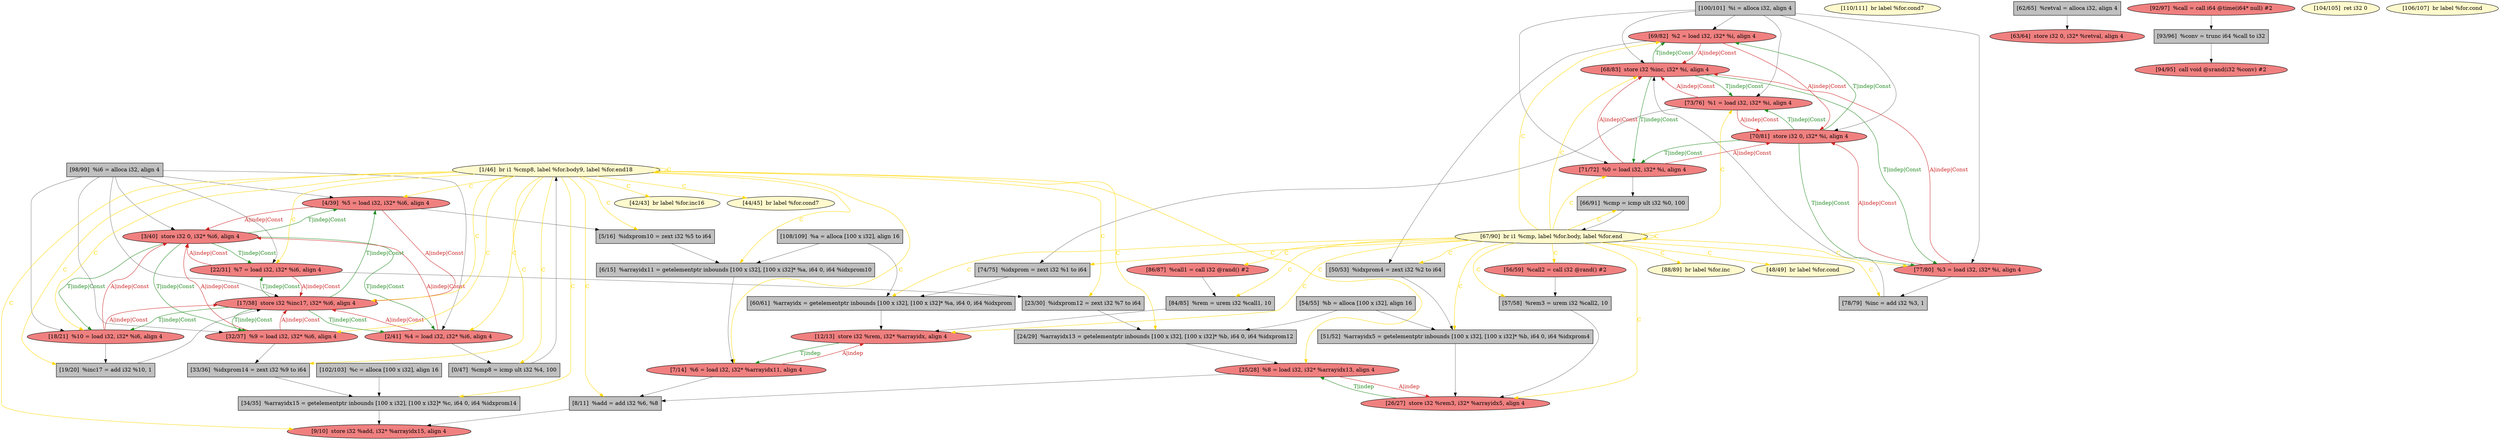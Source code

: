 
digraph G {


node110 [fillcolor=lightcoral,label="[86/87]  %call1 = call i32 @rand() #2",shape=ellipse,style=filled ]
node108 [fillcolor=lemonchiffon,label="[110/111]  br label %for.cond7",shape=ellipse,style=filled ]
node106 [fillcolor=lightcoral,label="[73/76]  %1 = load i32, i32* %i, align 4",shape=ellipse,style=filled ]
node105 [fillcolor=grey,label="[51/52]  %arrayidx5 = getelementptr inbounds [100 x i32], [100 x i32]* %b, i64 0, i64 %idxprom4",shape=rectangle,style=filled ]
node103 [fillcolor=lightcoral,label="[63/64]  store i32 0, i32* %retval, align 4",shape=ellipse,style=filled ]
node101 [fillcolor=lightcoral,label="[3/40]  store i32 0, i32* %i6, align 4",shape=ellipse,style=filled ]
node100 [fillcolor=grey,label="[23/30]  %idxprom12 = zext i32 %7 to i64",shape=rectangle,style=filled ]
node111 [fillcolor=grey,label="[84/85]  %rem = urem i32 %call1, 10",shape=rectangle,style=filled ]
node99 [fillcolor=lemonchiffon,label="[88/89]  br label %for.inc",shape=ellipse,style=filled ]
node94 [fillcolor=grey,label="[8/11]  %add = add i32 %6, %8",shape=rectangle,style=filled ]
node92 [fillcolor=lemonchiffon,label="[42/43]  br label %for.inc16",shape=ellipse,style=filled ]
node71 [fillcolor=grey,label="[98/99]  %i6 = alloca i32, align 4",shape=rectangle,style=filled ]
node102 [fillcolor=lemonchiffon,label="[44/45]  br label %for.cond7",shape=ellipse,style=filled ]
node70 [fillcolor=lightcoral,label="[92/97]  %call = call i64 @time(i64* null) #2",shape=ellipse,style=filled ]
node82 [fillcolor=lightcoral,label="[4/39]  %5 = load i32, i32* %i6, align 4",shape=ellipse,style=filled ]
node96 [fillcolor=grey,label="[34/35]  %arrayidx15 = getelementptr inbounds [100 x i32], [100 x i32]* %c, i64 0, i64 %idxprom14",shape=rectangle,style=filled ]
node67 [fillcolor=grey,label="[66/91]  %cmp = icmp ult i32 %0, 100",shape=rectangle,style=filled ]
node66 [fillcolor=grey,label="[62/65]  %retval = alloca i32, align 4",shape=rectangle,style=filled ]
node95 [fillcolor=lemonchiffon,label="[104/105]  ret i32 0",shape=ellipse,style=filled ]
node65 [fillcolor=grey,label="[60/61]  %arrayidx = getelementptr inbounds [100 x i32], [100 x i32]* %a, i64 0, i64 %idxprom",shape=rectangle,style=filled ]
node62 [fillcolor=lightcoral,label="[56/59]  %call2 = call i32 @rand() #2",shape=ellipse,style=filled ]
node68 [fillcolor=lightcoral,label="[2/41]  %4 = load i32, i32* %i6, align 4",shape=ellipse,style=filled ]
node64 [fillcolor=lightcoral,label="[12/13]  store i32 %rem, i32* %arrayidx, align 4",shape=ellipse,style=filled ]
node73 [fillcolor=grey,label="[100/101]  %i = alloca i32, align 4",shape=rectangle,style=filled ]
node57 [fillcolor=lemonchiffon,label="[48/49]  br label %for.cond",shape=ellipse,style=filled ]
node104 [fillcolor=grey,label="[78/79]  %inc = add i32 %3, 1",shape=rectangle,style=filled ]
node58 [fillcolor=grey,label="[50/53]  %idxprom4 = zext i32 %2 to i64",shape=rectangle,style=filled ]
node87 [fillcolor=lightcoral,label="[68/83]  store i32 %inc, i32* %i, align 4",shape=ellipse,style=filled ]
node63 [fillcolor=lightcoral,label="[18/21]  %10 = load i32, i32* %i6, align 4",shape=ellipse,style=filled ]
node72 [fillcolor=lightcoral,label="[69/82]  %2 = load i32, i32* %i, align 4",shape=ellipse,style=filled ]
node61 [fillcolor=lightcoral,label="[25/28]  %8 = load i32, i32* %arrayidx13, align 4",shape=ellipse,style=filled ]
node79 [fillcolor=lightcoral,label="[77/80]  %3 = load i32, i32* %i, align 4",shape=ellipse,style=filled ]
node80 [fillcolor=lemonchiffon,label="[1/46]  br i1 %cmp8, label %for.body9, label %for.end18",shape=ellipse,style=filled ]
node59 [fillcolor=grey,label="[54/55]  %b = alloca [100 x i32], align 16",shape=rectangle,style=filled ]
node98 [fillcolor=grey,label="[108/109]  %a = alloca [100 x i32], align 16",shape=rectangle,style=filled ]
node77 [fillcolor=lightcoral,label="[71/72]  %0 = load i32, i32* %i, align 4",shape=ellipse,style=filled ]
node60 [fillcolor=lightcoral,label="[26/27]  store i32 %rem3, i32* %arrayidx5, align 4",shape=ellipse,style=filled ]
node107 [fillcolor=grey,label="[5/16]  %idxprom10 = zext i32 %5 to i64",shape=rectangle,style=filled ]
node97 [fillcolor=lemonchiffon,label="[106/107]  br label %for.cond",shape=ellipse,style=filled ]
node91 [fillcolor=grey,label="[24/29]  %arrayidx13 = getelementptr inbounds [100 x i32], [100 x i32]* %b, i64 0, i64 %idxprom12",shape=rectangle,style=filled ]
node109 [fillcolor=lightcoral,label="[94/95]  call void @srand(i32 %conv) #2",shape=ellipse,style=filled ]
node74 [fillcolor=grey,label="[102/103]  %c = alloca [100 x i32], align 16",shape=rectangle,style=filled ]
node90 [fillcolor=grey,label="[33/36]  %idxprom14 = zext i32 %9 to i64",shape=rectangle,style=filled ]
node86 [fillcolor=grey,label="[57/58]  %rem3 = urem i32 %call2, 10",shape=rectangle,style=filled ]
node75 [fillcolor=lightcoral,label="[32/37]  %9 = load i32, i32* %i6, align 4",shape=ellipse,style=filled ]
node56 [fillcolor=grey,label="[0/47]  %cmp8 = icmp ult i32 %4, 100",shape=rectangle,style=filled ]
node76 [fillcolor=lemonchiffon,label="[67/90]  br i1 %cmp, label %for.body, label %for.end",shape=ellipse,style=filled ]
node78 [fillcolor=lightcoral,label="[22/31]  %7 = load i32, i32* %i6, align 4",shape=ellipse,style=filled ]
node69 [fillcolor=grey,label="[74/75]  %idxprom = zext i32 %1 to i64",shape=rectangle,style=filled ]
node81 [fillcolor=grey,label="[93/96]  %conv = trunc i64 %call to i32",shape=rectangle,style=filled ]
node84 [fillcolor=lightcoral,label="[7/14]  %6 = load i32, i32* %arrayidx11, align 4",shape=ellipse,style=filled ]
node83 [fillcolor=grey,label="[19/20]  %inc17 = add i32 %10, 1",shape=rectangle,style=filled ]
node85 [fillcolor=lightcoral,label="[70/81]  store i32 0, i32* %i, align 4",shape=ellipse,style=filled ]
node93 [fillcolor=lightcoral,label="[9/10]  store i32 %add, i32* %arrayidx15, align 4",shape=ellipse,style=filled ]
node88 [fillcolor=grey,label="[6/15]  %arrayidx11 = getelementptr inbounds [100 x i32], [100 x i32]* %a, i64 0, i64 %idxprom10",shape=rectangle,style=filled ]
node89 [fillcolor=lightcoral,label="[17/38]  store i32 %inc17, i32* %i6, align 4",shape=ellipse,style=filled ]

node63->node101 [style=solid,color=firebrick3,label="A|indep|Const",penwidth=1.0,fontcolor=firebrick3 ]
node87->node77 [style=solid,color=forestgreen,label="T|indep|Const",penwidth=1.0,fontcolor=forestgreen ]
node90->node96 [style=solid,color=black,label="",penwidth=0.5,fontcolor=black ]
node75->node101 [style=solid,color=firebrick3,label="A|indep|Const",penwidth=1.0,fontcolor=firebrick3 ]
node77->node85 [style=solid,color=firebrick3,label="A|indep|Const",penwidth=1.0,fontcolor=firebrick3 ]
node76->node111 [style=solid,color=gold,label="C",penwidth=1.0,fontcolor=gold ]
node84->node64 [style=solid,color=firebrick3,label="A|indep",penwidth=1.0,fontcolor=firebrick3 ]
node60->node61 [style=solid,color=forestgreen,label="T|indep",penwidth=1.0,fontcolor=forestgreen ]
node87->node72 [style=solid,color=forestgreen,label="T|indep|Const",penwidth=1.0,fontcolor=forestgreen ]
node80->node56 [style=solid,color=gold,label="C",penwidth=1.0,fontcolor=gold ]
node79->node104 [style=solid,color=black,label="",penwidth=0.5,fontcolor=black ]
node101->node82 [style=solid,color=forestgreen,label="T|indep|Const",penwidth=1.0,fontcolor=forestgreen ]
node63->node83 [style=solid,color=black,label="",penwidth=0.5,fontcolor=black ]
node65->node64 [style=solid,color=black,label="",penwidth=0.5,fontcolor=black ]
node80->node75 [style=solid,color=gold,label="C",penwidth=1.0,fontcolor=gold ]
node69->node65 [style=solid,color=black,label="",penwidth=0.5,fontcolor=black ]
node73->node72 [style=solid,color=black,label="",penwidth=0.5,fontcolor=black ]
node76->node67 [style=solid,color=gold,label="C",penwidth=1.0,fontcolor=gold ]
node85->node106 [style=solid,color=forestgreen,label="T|indep|Const",penwidth=1.0,fontcolor=forestgreen ]
node72->node87 [style=solid,color=firebrick3,label="A|indep|Const",penwidth=1.0,fontcolor=firebrick3 ]
node82->node107 [style=solid,color=black,label="",penwidth=0.5,fontcolor=black ]
node71->node68 [style=solid,color=black,label="",penwidth=0.5,fontcolor=black ]
node85->node79 [style=solid,color=forestgreen,label="T|indep|Const",penwidth=1.0,fontcolor=forestgreen ]
node79->node85 [style=solid,color=firebrick3,label="A|indep|Const",penwidth=1.0,fontcolor=firebrick3 ]
node72->node85 [style=solid,color=firebrick3,label="A|indep|Const",penwidth=1.0,fontcolor=firebrick3 ]
node86->node60 [style=solid,color=black,label="",penwidth=0.5,fontcolor=black ]
node72->node58 [style=solid,color=black,label="",penwidth=0.5,fontcolor=black ]
node71->node78 [style=solid,color=black,label="",penwidth=0.5,fontcolor=black ]
node74->node96 [style=solid,color=black,label="",penwidth=0.5,fontcolor=black ]
node70->node81 [style=solid,color=black,label="",penwidth=0.5,fontcolor=black ]
node76->node104 [style=solid,color=gold,label="C",penwidth=1.0,fontcolor=gold ]
node101->node75 [style=solid,color=forestgreen,label="T|indep|Const",penwidth=1.0,fontcolor=forestgreen ]
node85->node77 [style=solid,color=forestgreen,label="T|indep|Const",penwidth=1.0,fontcolor=forestgreen ]
node101->node68 [style=solid,color=forestgreen,label="T|indep|Const",penwidth=1.0,fontcolor=forestgreen ]
node89->node78 [style=solid,color=forestgreen,label="T|indep|Const",penwidth=1.0,fontcolor=forestgreen ]
node82->node89 [style=solid,color=firebrick3,label="A|indep|Const",penwidth=1.0,fontcolor=firebrick3 ]
node89->node82 [style=solid,color=forestgreen,label="T|indep|Const",penwidth=1.0,fontcolor=forestgreen ]
node78->node89 [style=solid,color=firebrick3,label="A|indep|Const",penwidth=1.0,fontcolor=firebrick3 ]
node89->node75 [style=solid,color=forestgreen,label="T|indep|Const",penwidth=1.0,fontcolor=forestgreen ]
node101->node63 [style=solid,color=forestgreen,label="T|indep|Const",penwidth=1.0,fontcolor=forestgreen ]
node80->node100 [style=solid,color=gold,label="C",penwidth=1.0,fontcolor=gold ]
node77->node87 [style=solid,color=firebrick3,label="A|indep|Const",penwidth=1.0,fontcolor=firebrick3 ]
node89->node68 [style=solid,color=forestgreen,label="T|indep|Const",penwidth=1.0,fontcolor=forestgreen ]
node80->node63 [style=solid,color=gold,label="C",penwidth=1.0,fontcolor=gold ]
node80->node91 [style=solid,color=gold,label="C",penwidth=1.0,fontcolor=gold ]
node68->node101 [style=solid,color=firebrick3,label="A|indep|Const",penwidth=1.0,fontcolor=firebrick3 ]
node61->node94 [style=solid,color=black,label="",penwidth=0.5,fontcolor=black ]
node81->node109 [style=solid,color=black,label="",penwidth=0.5,fontcolor=black ]
node76->node65 [style=solid,color=gold,label="C",penwidth=1.0,fontcolor=gold ]
node75->node89 [style=solid,color=firebrick3,label="A|indep|Const",penwidth=1.0,fontcolor=firebrick3 ]
node67->node76 [style=solid,color=black,label="",penwidth=0.5,fontcolor=black ]
node73->node79 [style=solid,color=black,label="",penwidth=0.5,fontcolor=black ]
node94->node93 [style=solid,color=black,label="",penwidth=0.5,fontcolor=black ]
node106->node85 [style=solid,color=firebrick3,label="A|indep|Const",penwidth=1.0,fontcolor=firebrick3 ]
node76->node64 [style=solid,color=gold,label="C",penwidth=1.0,fontcolor=gold ]
node80->node94 [style=solid,color=gold,label="C",penwidth=1.0,fontcolor=gold ]
node62->node86 [style=solid,color=black,label="",penwidth=0.5,fontcolor=black ]
node76->node86 [style=solid,color=gold,label="C",penwidth=1.0,fontcolor=gold ]
node80->node93 [style=solid,color=gold,label="C",penwidth=1.0,fontcolor=gold ]
node75->node90 [style=solid,color=black,label="",penwidth=0.5,fontcolor=black ]
node76->node79 [style=solid,color=gold,label="C",penwidth=1.0,fontcolor=gold ]
node80->node84 [style=solid,color=gold,label="C",penwidth=1.0,fontcolor=gold ]
node76->node60 [style=solid,color=gold,label="C",penwidth=1.0,fontcolor=gold ]
node61->node60 [style=solid,color=firebrick3,label="A|indep",penwidth=1.0,fontcolor=firebrick3 ]
node73->node106 [style=solid,color=black,label="",penwidth=0.5,fontcolor=black ]
node88->node84 [style=solid,color=black,label="",penwidth=0.5,fontcolor=black ]
node87->node106 [style=solid,color=forestgreen,label="T|indep|Const",penwidth=1.0,fontcolor=forestgreen ]
node80->node61 [style=solid,color=gold,label="C",penwidth=1.0,fontcolor=gold ]
node80->node78 [style=solid,color=gold,label="C",penwidth=1.0,fontcolor=gold ]
node80->node82 [style=solid,color=gold,label="C",penwidth=1.0,fontcolor=gold ]
node96->node93 [style=solid,color=black,label="",penwidth=0.5,fontcolor=black ]
node77->node67 [style=solid,color=black,label="",penwidth=0.5,fontcolor=black ]
node76->node110 [style=solid,color=gold,label="C",penwidth=1.0,fontcolor=gold ]
node76->node62 [style=solid,color=gold,label="C",penwidth=1.0,fontcolor=gold ]
node80->node68 [style=solid,color=gold,label="C",penwidth=1.0,fontcolor=gold ]
node80->node88 [style=solid,color=gold,label="C",penwidth=1.0,fontcolor=gold ]
node87->node79 [style=solid,color=forestgreen,label="T|indep|Const",penwidth=1.0,fontcolor=forestgreen ]
node80->node89 [style=solid,color=gold,label="C",penwidth=1.0,fontcolor=gold ]
node80->node83 [style=solid,color=gold,label="C",penwidth=1.0,fontcolor=gold ]
node101->node78 [style=solid,color=forestgreen,label="T|indep|Const",penwidth=1.0,fontcolor=forestgreen ]
node71->node75 [style=solid,color=black,label="",penwidth=0.5,fontcolor=black ]
node73->node85 [style=solid,color=black,label="",penwidth=0.5,fontcolor=black ]
node76->node106 [style=solid,color=gold,label="C",penwidth=1.0,fontcolor=gold ]
node80->node80 [style=solid,color=gold,label="C",penwidth=1.0,fontcolor=gold ]
node80->node107 [style=solid,color=gold,label="C",penwidth=1.0,fontcolor=gold ]
node59->node91 [style=solid,color=black,label="",penwidth=0.5,fontcolor=black ]
node100->node91 [style=solid,color=black,label="",penwidth=0.5,fontcolor=black ]
node76->node105 [style=solid,color=gold,label="C",penwidth=1.0,fontcolor=gold ]
node80->node92 [style=solid,color=gold,label="C",penwidth=1.0,fontcolor=gold ]
node80->node90 [style=solid,color=gold,label="C",penwidth=1.0,fontcolor=gold ]
node84->node94 [style=solid,color=black,label="",penwidth=0.5,fontcolor=black ]
node80->node96 [style=solid,color=gold,label="C",penwidth=1.0,fontcolor=gold ]
node76->node99 [style=solid,color=gold,label="C",penwidth=1.0,fontcolor=gold ]
node68->node89 [style=solid,color=firebrick3,label="A|indep|Const",penwidth=1.0,fontcolor=firebrick3 ]
node82->node101 [style=solid,color=firebrick3,label="A|indep|Const",penwidth=1.0,fontcolor=firebrick3 ]
node59->node105 [style=solid,color=black,label="",penwidth=0.5,fontcolor=black ]
node71->node101 [style=solid,color=black,label="",penwidth=0.5,fontcolor=black ]
node98->node88 [style=solid,color=black,label="",penwidth=0.5,fontcolor=black ]
node106->node69 [style=solid,color=black,label="",penwidth=0.5,fontcolor=black ]
node104->node87 [style=solid,color=black,label="",penwidth=0.5,fontcolor=black ]
node111->node64 [style=solid,color=black,label="",penwidth=0.5,fontcolor=black ]
node78->node101 [style=solid,color=firebrick3,label="A|indep|Const",penwidth=1.0,fontcolor=firebrick3 ]
node66->node103 [style=solid,color=black,label="",penwidth=0.5,fontcolor=black ]
node76->node87 [style=solid,color=gold,label="C",penwidth=1.0,fontcolor=gold ]
node80->node102 [style=solid,color=gold,label="C",penwidth=1.0,fontcolor=gold ]
node110->node111 [style=solid,color=black,label="",penwidth=0.5,fontcolor=black ]
node76->node58 [style=solid,color=gold,label="C",penwidth=1.0,fontcolor=gold ]
node73->node87 [style=solid,color=black,label="",penwidth=0.5,fontcolor=black ]
node56->node80 [style=solid,color=black,label="",penwidth=0.5,fontcolor=black ]
node76->node69 [style=solid,color=gold,label="C",penwidth=1.0,fontcolor=gold ]
node71->node82 [style=solid,color=black,label="",penwidth=0.5,fontcolor=black ]
node73->node77 [style=solid,color=black,label="",penwidth=0.5,fontcolor=black ]
node64->node84 [style=solid,color=forestgreen,label="T|indep",penwidth=1.0,fontcolor=forestgreen ]
node105->node60 [style=solid,color=black,label="",penwidth=0.5,fontcolor=black ]
node98->node65 [style=solid,color=black,label="",penwidth=0.5,fontcolor=black ]
node71->node63 [style=solid,color=black,label="",penwidth=0.5,fontcolor=black ]
node76->node72 [style=solid,color=gold,label="C",penwidth=1.0,fontcolor=gold ]
node78->node100 [style=solid,color=black,label="",penwidth=0.5,fontcolor=black ]
node68->node56 [style=solid,color=black,label="",penwidth=0.5,fontcolor=black ]
node76->node77 [style=solid,color=gold,label="C",penwidth=1.0,fontcolor=gold ]
node79->node87 [style=solid,color=firebrick3,label="A|indep|Const",penwidth=1.0,fontcolor=firebrick3 ]
node106->node87 [style=solid,color=firebrick3,label="A|indep|Const",penwidth=1.0,fontcolor=firebrick3 ]
node76->node76 [style=solid,color=gold,label="C",penwidth=1.0,fontcolor=gold ]
node58->node105 [style=solid,color=black,label="",penwidth=0.5,fontcolor=black ]
node76->node57 [style=solid,color=gold,label="C",penwidth=1.0,fontcolor=gold ]
node107->node88 [style=solid,color=black,label="",penwidth=0.5,fontcolor=black ]
node91->node61 [style=solid,color=black,label="",penwidth=0.5,fontcolor=black ]
node89->node63 [style=solid,color=forestgreen,label="T|indep|Const",penwidth=1.0,fontcolor=forestgreen ]
node63->node89 [style=solid,color=firebrick3,label="A|indep|Const",penwidth=1.0,fontcolor=firebrick3 ]
node83->node89 [style=solid,color=black,label="",penwidth=0.5,fontcolor=black ]
node85->node72 [style=solid,color=forestgreen,label="T|indep|Const",penwidth=1.0,fontcolor=forestgreen ]
node71->node89 [style=solid,color=black,label="",penwidth=0.5,fontcolor=black ]


}
